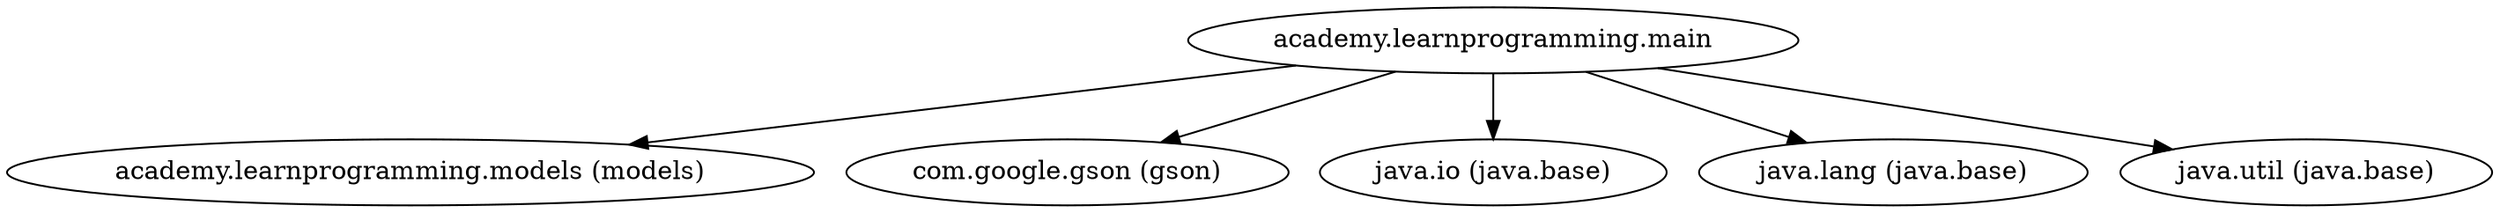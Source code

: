 digraph "main" {
    // Path: /Users/davidpetro/Documents/courses/java/java-playground/java9/The-Java-9-Platform-Module-System-Example-of-Migrating-an-Existing-Application-Part-4-Source-code/mods/main.jar
   "academy.learnprogramming.main"                    -> "academy.learnprogramming.models (models)";
   "academy.learnprogramming.main"                    -> "com.google.gson (gson)";
   "academy.learnprogramming.main"                    -> "java.io (java.base)";
   "academy.learnprogramming.main"                    -> "java.lang (java.base)";
   "academy.learnprogramming.main"                    -> "java.util (java.base)";
}
